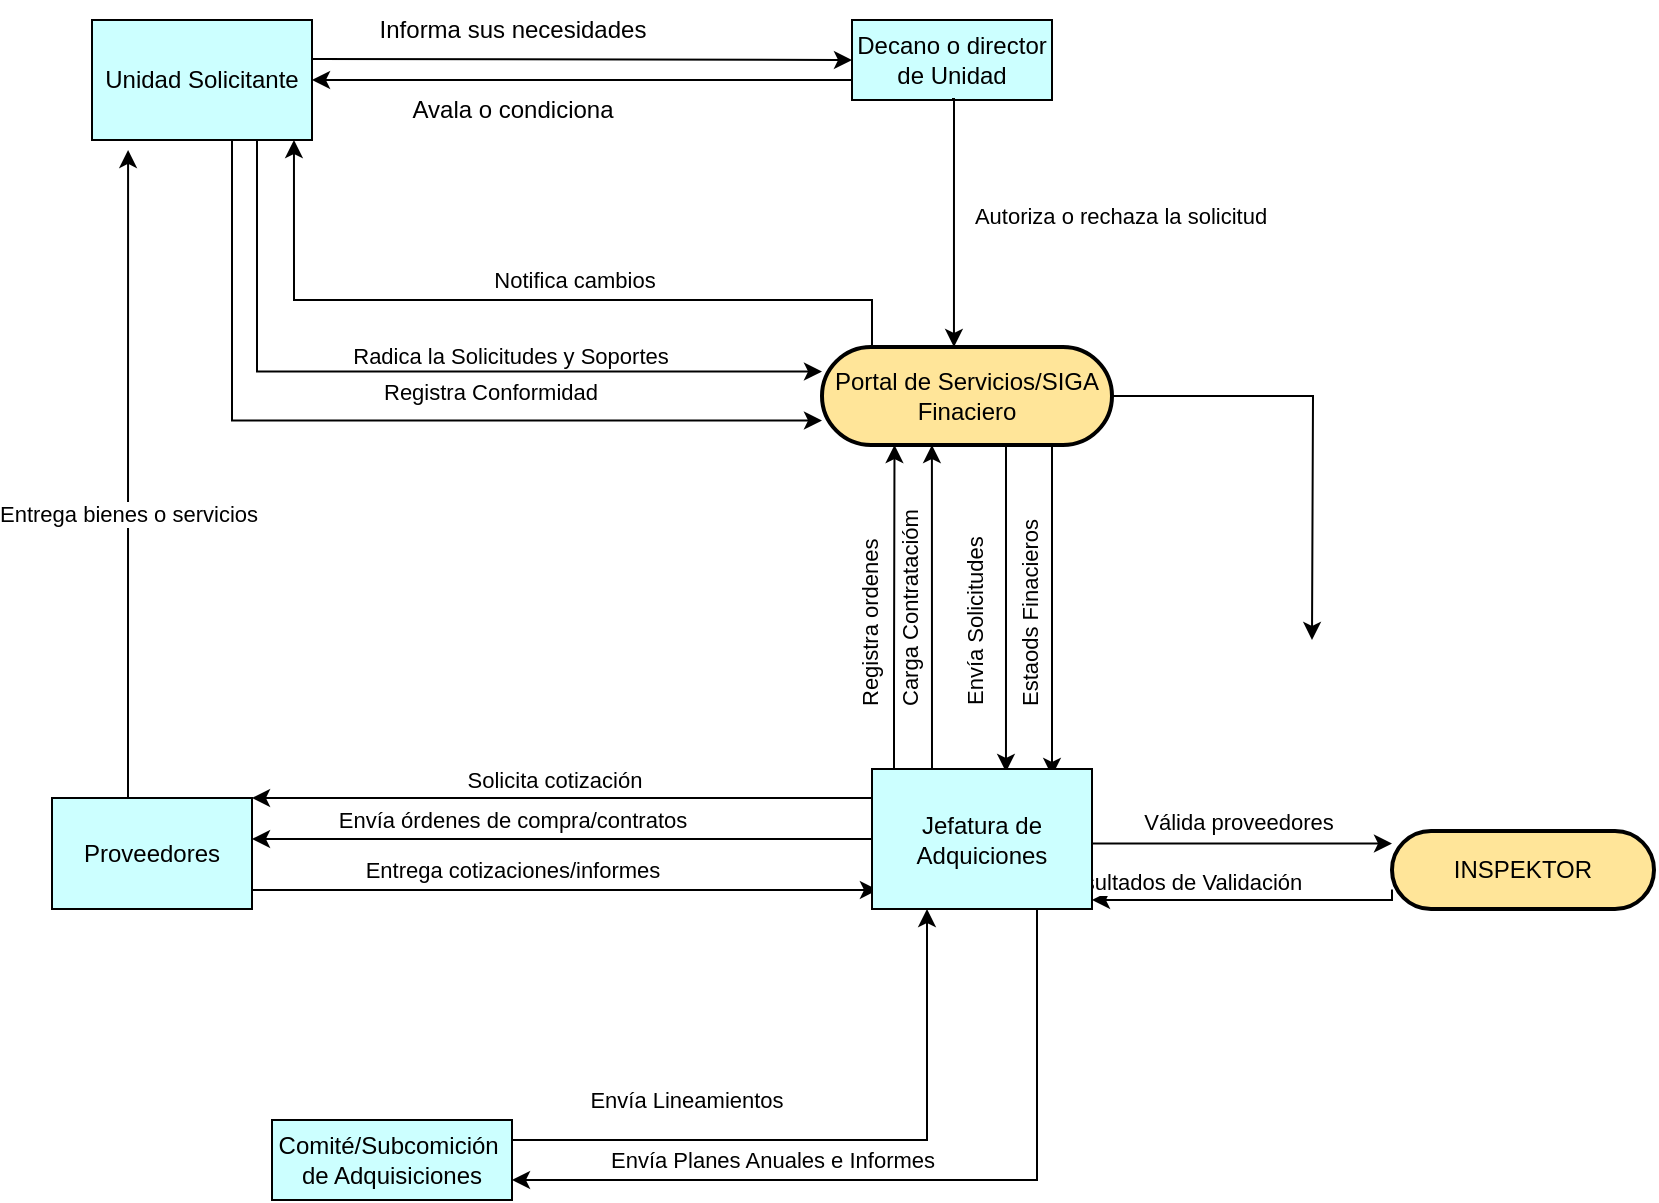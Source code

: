 <mxfile version="26.0.16">
  <diagram name="Página-1" id="ybKaZ7MQXCM0tPhRaOxz">
    <mxGraphModel dx="1079" dy="438" grid="1" gridSize="10" guides="1" tooltips="1" connect="1" arrows="1" fold="1" page="1" pageScale="1" pageWidth="850" pageHeight="1100" math="0" shadow="0">
      <root>
        <mxCell id="0" />
        <mxCell id="1" parent="0" />
        <mxCell id="vUWhtkJgjT2QCS8tpEmu-117" style="edgeStyle=orthogonalEdgeStyle;rounded=0;orthogonalLoop=1;jettySize=auto;html=1;" edge="1" parent="1" source="vUWhtkJgjT2QCS8tpEmu-1">
          <mxGeometry relative="1" as="geometry">
            <mxPoint x="670" y="390" as="targetPoint" />
          </mxGeometry>
        </mxCell>
        <mxCell id="vUWhtkJgjT2QCS8tpEmu-122" style="edgeStyle=orthogonalEdgeStyle;rounded=0;orthogonalLoop=1;jettySize=auto;html=1;entryX=0.609;entryY=0.021;entryDx=0;entryDy=0;entryPerimeter=0;" edge="1" parent="1" source="vUWhtkJgjT2QCS8tpEmu-1" target="vUWhtkJgjT2QCS8tpEmu-9">
          <mxGeometry relative="1" as="geometry">
            <Array as="points">
              <mxPoint x="517" y="380" />
              <mxPoint x="517" y="380" />
            </Array>
          </mxGeometry>
        </mxCell>
        <mxCell id="vUWhtkJgjT2QCS8tpEmu-129" style="edgeStyle=orthogonalEdgeStyle;rounded=0;orthogonalLoop=1;jettySize=auto;html=1;exitX=0.841;exitY=0.99;exitDx=0;exitDy=0;exitPerimeter=0;entryX=0.827;entryY=0.05;entryDx=0;entryDy=0;entryPerimeter=0;" edge="1" parent="1" source="vUWhtkJgjT2QCS8tpEmu-1" target="vUWhtkJgjT2QCS8tpEmu-9">
          <mxGeometry relative="1" as="geometry">
            <mxPoint x="540" y="450" as="targetPoint" />
            <Array as="points">
              <mxPoint x="540" y="292" />
            </Array>
          </mxGeometry>
        </mxCell>
        <mxCell id="vUWhtkJgjT2QCS8tpEmu-1" value="Portal de Servicios/SIGA Finaciero" style="rounded=1;whiteSpace=wrap;arcSize=50;strokeWidth=2;fillColor=#FFE599;" vertex="1" parent="1">
          <mxGeometry x="425" y="243.5" width="145" height="49" as="geometry" />
        </mxCell>
        <mxCell id="vUWhtkJgjT2QCS8tpEmu-13" style="edgeStyle=orthogonalEdgeStyle;rounded=0;orthogonalLoop=1;jettySize=auto;html=1;exitX=0.75;exitY=1;exitDx=0;exitDy=0;entryX=0;entryY=0.25;entryDx=0;entryDy=0;" edge="1" parent="1" source="vUWhtkJgjT2QCS8tpEmu-3" target="vUWhtkJgjT2QCS8tpEmu-1">
          <mxGeometry relative="1" as="geometry">
            <mxPoint x="170" y="105" as="sourcePoint" />
            <mxPoint x="441" y="100" as="targetPoint" />
            <Array as="points">
              <mxPoint x="143" y="256" />
            </Array>
          </mxGeometry>
        </mxCell>
        <mxCell id="vUWhtkJgjT2QCS8tpEmu-26" style="edgeStyle=orthogonalEdgeStyle;rounded=0;orthogonalLoop=1;jettySize=auto;html=1;entryX=0;entryY=0.75;entryDx=0;entryDy=0;" edge="1" parent="1" source="vUWhtkJgjT2QCS8tpEmu-3" target="vUWhtkJgjT2QCS8tpEmu-1">
          <mxGeometry relative="1" as="geometry">
            <mxPoint x="115" y="270" as="targetPoint" />
            <Array as="points">
              <mxPoint x="130" y="280" />
            </Array>
          </mxGeometry>
        </mxCell>
        <mxCell id="vUWhtkJgjT2QCS8tpEmu-30" style="edgeStyle=orthogonalEdgeStyle;rounded=0;orthogonalLoop=1;jettySize=auto;html=1;entryX=0;entryY=0.5;entryDx=0;entryDy=0;" edge="1" parent="1" target="vUWhtkJgjT2QCS8tpEmu-5">
          <mxGeometry relative="1" as="geometry">
            <mxPoint x="170" y="99.5" as="sourcePoint" />
            <mxPoint x="400" y="99.5" as="targetPoint" />
          </mxGeometry>
        </mxCell>
        <mxCell id="vUWhtkJgjT2QCS8tpEmu-3" value="Unidad Solicitante" style="rounded=0;whiteSpace=wrap;html=1;fillColor=#CCFFFF;" vertex="1" parent="1">
          <mxGeometry x="60" y="80" width="110" height="60" as="geometry" />
        </mxCell>
        <mxCell id="vUWhtkJgjT2QCS8tpEmu-132" style="edgeStyle=orthogonalEdgeStyle;rounded=0;orthogonalLoop=1;jettySize=auto;html=1;entryX=0.25;entryY=1;entryDx=0;entryDy=0;" edge="1" parent="1" source="vUWhtkJgjT2QCS8tpEmu-4" target="vUWhtkJgjT2QCS8tpEmu-9">
          <mxGeometry relative="1" as="geometry">
            <Array as="points">
              <mxPoint x="478" y="640" />
            </Array>
          </mxGeometry>
        </mxCell>
        <mxCell id="vUWhtkJgjT2QCS8tpEmu-133" value="Envía Lineamientos" style="edgeLabel;html=1;align=center;verticalAlign=middle;resizable=0;points=[];" vertex="1" connectable="0" parent="vUWhtkJgjT2QCS8tpEmu-132">
          <mxGeometry x="-0.466" y="-4" relative="1" as="geometry">
            <mxPoint x="1" y="-24" as="offset" />
          </mxGeometry>
        </mxCell>
        <mxCell id="vUWhtkJgjT2QCS8tpEmu-4" value="Comité/Subcomición&amp;nbsp; de Adquisiciones" style="rounded=0;whiteSpace=wrap;html=1;fillColor=#CCFFFF;" vertex="1" parent="1">
          <mxGeometry x="150" y="630" width="120" height="40" as="geometry" />
        </mxCell>
        <mxCell id="vUWhtkJgjT2QCS8tpEmu-34" style="edgeStyle=orthogonalEdgeStyle;rounded=0;orthogonalLoop=1;jettySize=auto;html=1;" edge="1" parent="1" source="vUWhtkJgjT2QCS8tpEmu-5" target="vUWhtkJgjT2QCS8tpEmu-3">
          <mxGeometry relative="1" as="geometry">
            <Array as="points">
              <mxPoint x="340" y="110" />
              <mxPoint x="340" y="110" />
            </Array>
          </mxGeometry>
        </mxCell>
        <mxCell id="vUWhtkJgjT2QCS8tpEmu-5" value="Decano o director de Unidad" style="rounded=0;whiteSpace=wrap;html=1;fillColor=#CCFFFF;" vertex="1" parent="1">
          <mxGeometry x="440" y="80" width="100" height="40" as="geometry" />
        </mxCell>
        <mxCell id="vUWhtkJgjT2QCS8tpEmu-42" style="edgeStyle=orthogonalEdgeStyle;rounded=0;orthogonalLoop=1;jettySize=auto;html=1;entryX=0.164;entryY=1.083;entryDx=0;entryDy=0;entryPerimeter=0;" edge="1" parent="1" source="vUWhtkJgjT2QCS8tpEmu-6" target="vUWhtkJgjT2QCS8tpEmu-3">
          <mxGeometry relative="1" as="geometry">
            <mxPoint x="80" y="150" as="targetPoint" />
            <Array as="points">
              <mxPoint x="78" y="420" />
            </Array>
          </mxGeometry>
        </mxCell>
        <mxCell id="vUWhtkJgjT2QCS8tpEmu-93" value="Entrega bienes o servicios" style="edgeLabel;html=1;align=center;verticalAlign=middle;resizable=0;points=[];" vertex="1" connectable="0" parent="vUWhtkJgjT2QCS8tpEmu-42">
          <mxGeometry x="-0.122" y="-2" relative="1" as="geometry">
            <mxPoint x="-2" as="offset" />
          </mxGeometry>
        </mxCell>
        <mxCell id="vUWhtkJgjT2QCS8tpEmu-116" style="edgeStyle=orthogonalEdgeStyle;rounded=0;orthogonalLoop=1;jettySize=auto;html=1;exitX=1;exitY=0.75;exitDx=0;exitDy=0;entryX=0.027;entryY=0.864;entryDx=0;entryDy=0;entryPerimeter=0;" edge="1" parent="1" source="vUWhtkJgjT2QCS8tpEmu-6" target="vUWhtkJgjT2QCS8tpEmu-9">
          <mxGeometry relative="1" as="geometry">
            <Array as="points">
              <mxPoint x="140" y="515" />
            </Array>
          </mxGeometry>
        </mxCell>
        <mxCell id="vUWhtkJgjT2QCS8tpEmu-6" value="Proveedores" style="rounded=0;whiteSpace=wrap;html=1;fillColor=#CCFFFF;" vertex="1" parent="1">
          <mxGeometry x="40" y="469" width="100" height="55.5" as="geometry" />
        </mxCell>
        <mxCell id="vUWhtkJgjT2QCS8tpEmu-37" style="edgeStyle=orthogonalEdgeStyle;rounded=0;orthogonalLoop=1;jettySize=auto;html=1;exitX=1;exitY=0.25;exitDx=0;exitDy=0;entryX=0;entryY=0.25;entryDx=0;entryDy=0;" edge="1" parent="1" source="vUWhtkJgjT2QCS8tpEmu-9">
          <mxGeometry relative="1" as="geometry">
            <mxPoint x="510" y="489" as="sourcePoint" />
            <mxPoint x="710" y="491.75" as="targetPoint" />
            <Array as="points">
              <mxPoint x="510" y="492" />
            </Array>
          </mxGeometry>
        </mxCell>
        <mxCell id="vUWhtkJgjT2QCS8tpEmu-106" style="edgeStyle=orthogonalEdgeStyle;rounded=0;orthogonalLoop=1;jettySize=auto;html=1;entryX=1;entryY=0;entryDx=0;entryDy=0;" edge="1" parent="1" source="vUWhtkJgjT2QCS8tpEmu-9" target="vUWhtkJgjT2QCS8tpEmu-6">
          <mxGeometry relative="1" as="geometry">
            <Array as="points">
              <mxPoint x="260" y="469" />
              <mxPoint x="260" y="469" />
            </Array>
          </mxGeometry>
        </mxCell>
        <mxCell id="vUWhtkJgjT2QCS8tpEmu-107" value="Solicita cotización" style="edgeLabel;html=1;align=center;verticalAlign=middle;resizable=0;points=[];" vertex="1" connectable="0" parent="vUWhtkJgjT2QCS8tpEmu-106">
          <mxGeometry x="0.155" y="-2" relative="1" as="geometry">
            <mxPoint x="20" y="-7" as="offset" />
          </mxGeometry>
        </mxCell>
        <mxCell id="vUWhtkJgjT2QCS8tpEmu-110" style="edgeStyle=orthogonalEdgeStyle;rounded=0;orthogonalLoop=1;jettySize=auto;html=1;exitX=0;exitY=0.5;exitDx=0;exitDy=0;" edge="1" parent="1" source="vUWhtkJgjT2QCS8tpEmu-9" target="vUWhtkJgjT2QCS8tpEmu-6">
          <mxGeometry relative="1" as="geometry">
            <Array as="points">
              <mxPoint x="270" y="490" />
              <mxPoint x="270" y="490" />
            </Array>
          </mxGeometry>
        </mxCell>
        <mxCell id="vUWhtkJgjT2QCS8tpEmu-112" style="edgeStyle=orthogonalEdgeStyle;rounded=0;orthogonalLoop=1;jettySize=auto;html=1;exitX=0.75;exitY=0;exitDx=0;exitDy=0;entryX=0.379;entryY=1;entryDx=0;entryDy=0;entryPerimeter=0;" edge="1" parent="1" target="vUWhtkJgjT2QCS8tpEmu-1">
          <mxGeometry relative="1" as="geometry">
            <mxPoint x="460" y="460" as="sourcePoint" />
            <mxPoint x="475" y="292.5" as="targetPoint" />
            <Array as="points">
              <mxPoint x="480" y="460" />
            </Array>
          </mxGeometry>
        </mxCell>
        <mxCell id="vUWhtkJgjT2QCS8tpEmu-38" style="edgeStyle=orthogonalEdgeStyle;rounded=0;orthogonalLoop=1;jettySize=auto;html=1;exitX=0;exitY=0.75;exitDx=0;exitDy=0;" edge="1" parent="1" source="vUWhtkJgjT2QCS8tpEmu-10" target="vUWhtkJgjT2QCS8tpEmu-9">
          <mxGeometry relative="1" as="geometry">
            <Array as="points">
              <mxPoint x="710" y="520" />
            </Array>
          </mxGeometry>
        </mxCell>
        <mxCell id="vUWhtkJgjT2QCS8tpEmu-10" value="INSPEKTOR" style="rounded=1;whiteSpace=wrap;arcSize=50;strokeWidth=2;fillColor=#FFE599;" vertex="1" parent="1">
          <mxGeometry x="710" y="485.5" width="131" height="39" as="geometry" />
        </mxCell>
        <mxCell id="vUWhtkJgjT2QCS8tpEmu-14" value="Radica la Solicitudes y Soportes" style="edgeLabel;html=1;align=center;verticalAlign=middle;resizable=0;points=[];" vertex="1" connectable="0" parent="1">
          <mxGeometry x="270.0" y="249.997" as="geometry">
            <mxPoint x="-1" y="-2" as="offset" />
          </mxGeometry>
        </mxCell>
        <mxCell id="vUWhtkJgjT2QCS8tpEmu-17" value="Resultados de Validación" style="edgeLabel;html=1;align=center;verticalAlign=middle;resizable=0;points=[];" vertex="1" connectable="0" parent="1">
          <mxGeometry x="200.0" y="369.997" as="geometry">
            <mxPoint x="403" y="141" as="offset" />
          </mxGeometry>
        </mxCell>
        <mxCell id="vUWhtkJgjT2QCS8tpEmu-21" value="Válida proveedores" style="edgeLabel;html=1;align=center;verticalAlign=middle;resizable=0;points=[];" vertex="1" connectable="0" parent="1">
          <mxGeometry x="230.0" y="339.997" as="geometry">
            <mxPoint x="403" y="141" as="offset" />
          </mxGeometry>
        </mxCell>
        <mxCell id="vUWhtkJgjT2QCS8tpEmu-23" value="Registra Conformidad" style="edgeLabel;html=1;align=center;verticalAlign=middle;resizable=0;points=[];" vertex="1" connectable="0" parent="1">
          <mxGeometry x="260.0" y="267.997" as="geometry">
            <mxPoint x="-1" y="-2" as="offset" />
          </mxGeometry>
        </mxCell>
        <mxCell id="vUWhtkJgjT2QCS8tpEmu-29" value="Autoriza o rechaza la solicitud" style="edgeLabel;html=1;align=center;verticalAlign=middle;resizable=0;points=[];" vertex="1" connectable="0" parent="1">
          <mxGeometry x="575.0" y="179.997" as="geometry">
            <mxPoint x="-1" y="-2" as="offset" />
          </mxGeometry>
        </mxCell>
        <mxCell id="vUWhtkJgjT2QCS8tpEmu-32" value="Informa sus necesidades" style="text;html=1;align=center;verticalAlign=middle;resizable=0;points=[];autosize=1;strokeColor=none;fillColor=none;" vertex="1" parent="1">
          <mxGeometry x="190" y="70" width="160" height="30" as="geometry" />
        </mxCell>
        <mxCell id="vUWhtkJgjT2QCS8tpEmu-35" value="Avala o condiciona" style="text;html=1;align=center;verticalAlign=middle;resizable=0;points=[];autosize=1;strokeColor=none;fillColor=none;" vertex="1" parent="1">
          <mxGeometry x="210" y="110" width="120" height="30" as="geometry" />
        </mxCell>
        <mxCell id="vUWhtkJgjT2QCS8tpEmu-40" value="&lt;span style=&quot;font-size: 11px;&quot;&gt;Registra ordenes&lt;/span&gt;" style="text;whiteSpace=wrap;html=1;rotation=270;" vertex="1" parent="1">
          <mxGeometry x="360" y="330" width="170" height="20" as="geometry" />
        </mxCell>
        <mxCell id="vUWhtkJgjT2QCS8tpEmu-102" style="edgeStyle=orthogonalEdgeStyle;rounded=0;orthogonalLoop=1;jettySize=auto;html=1;entryX=0.455;entryY=0.01;entryDx=0;entryDy=0;entryPerimeter=0;" edge="1" parent="1">
          <mxGeometry relative="1" as="geometry">
            <mxPoint x="490" y="119.51" as="sourcePoint" />
            <mxPoint x="490.975" y="243.5" as="targetPoint" />
            <Array as="points">
              <mxPoint x="491" y="120" />
            </Array>
          </mxGeometry>
        </mxCell>
        <mxCell id="vUWhtkJgjT2QCS8tpEmu-103" style="edgeStyle=orthogonalEdgeStyle;rounded=0;orthogonalLoop=1;jettySize=auto;html=1;entryX=0.918;entryY=1;entryDx=0;entryDy=0;entryPerimeter=0;" edge="1" parent="1" source="vUWhtkJgjT2QCS8tpEmu-1" target="vUWhtkJgjT2QCS8tpEmu-3">
          <mxGeometry relative="1" as="geometry">
            <Array as="points">
              <mxPoint x="450" y="220" />
              <mxPoint x="161" y="220" />
            </Array>
          </mxGeometry>
        </mxCell>
        <mxCell id="vUWhtkJgjT2QCS8tpEmu-104" value="Notifica cambios" style="edgeLabel;html=1;align=center;verticalAlign=middle;resizable=0;points=[];" vertex="1" connectable="0" parent="vUWhtkJgjT2QCS8tpEmu-103">
          <mxGeometry x="-0.248" y="-2" relative="1" as="geometry">
            <mxPoint x="-25" y="-8" as="offset" />
          </mxGeometry>
        </mxCell>
        <mxCell id="vUWhtkJgjT2QCS8tpEmu-109" value="Envía órdenes de compra/contratos" style="edgeLabel;html=1;align=center;verticalAlign=middle;resizable=0;points=[];" vertex="1" connectable="0" parent="1">
          <mxGeometry x="270.001" y="480.004" as="geometry" />
        </mxCell>
        <mxCell id="vUWhtkJgjT2QCS8tpEmu-113" value="&lt;span style=&quot;font-size: 11px;&quot;&gt;Carga Contratacióm&lt;/span&gt;" style="text;whiteSpace=wrap;html=1;rotation=270;" vertex="1" parent="1">
          <mxGeometry x="380" y="330" width="170" height="20" as="geometry" />
        </mxCell>
        <mxCell id="vUWhtkJgjT2QCS8tpEmu-115" value="Entrega cotizaciones/informes" style="edgeLabel;html=1;align=center;verticalAlign=middle;resizable=0;points=[];" vertex="1" connectable="0" parent="1">
          <mxGeometry x="270.001" y="505.004" as="geometry" />
        </mxCell>
        <mxCell id="vUWhtkJgjT2QCS8tpEmu-134" style="edgeStyle=orthogonalEdgeStyle;rounded=0;orthogonalLoop=1;jettySize=auto;html=1;exitX=0.75;exitY=1;exitDx=0;exitDy=0;entryX=1;entryY=0.75;entryDx=0;entryDy=0;" edge="1" parent="1" source="vUWhtkJgjT2QCS8tpEmu-9" target="vUWhtkJgjT2QCS8tpEmu-4">
          <mxGeometry relative="1" as="geometry" />
        </mxCell>
        <mxCell id="vUWhtkJgjT2QCS8tpEmu-9" value="Jefatura de Adquiciones" style="rounded=0;whiteSpace=wrap;html=1;fillColor=#CCFFFF;" vertex="1" parent="1">
          <mxGeometry x="450" y="454.5" width="110" height="70" as="geometry" />
        </mxCell>
        <mxCell id="vUWhtkJgjT2QCS8tpEmu-119" style="edgeStyle=orthogonalEdgeStyle;rounded=0;orthogonalLoop=1;jettySize=auto;html=1;entryX=0.25;entryY=1;entryDx=0;entryDy=0;" edge="1" parent="1" source="vUWhtkJgjT2QCS8tpEmu-9" target="vUWhtkJgjT2QCS8tpEmu-1">
          <mxGeometry relative="1" as="geometry">
            <Array as="points">
              <mxPoint x="461" y="410" />
              <mxPoint x="461" y="410" />
            </Array>
          </mxGeometry>
        </mxCell>
        <mxCell id="vUWhtkJgjT2QCS8tpEmu-123" value="&lt;span style=&quot;font-size: 11px;&quot;&gt;Envía Solicitudes&lt;/span&gt;" style="text;whiteSpace=wrap;html=1;rotation=270;" vertex="1" parent="1">
          <mxGeometry x="412.5" y="330" width="170" height="20" as="geometry" />
        </mxCell>
        <mxCell id="vUWhtkJgjT2QCS8tpEmu-127" value="&lt;span style=&quot;font-size: 11px;&quot;&gt;Estaods Finacieros&lt;/span&gt;" style="text;whiteSpace=wrap;html=1;rotation=270;" vertex="1" parent="1">
          <mxGeometry x="440" y="330" width="170" height="20" as="geometry" />
        </mxCell>
        <mxCell id="vUWhtkJgjT2QCS8tpEmu-135" value="Envía Planes Anuales e Informes" style="edgeLabel;html=1;align=center;verticalAlign=middle;resizable=0;points=[];" vertex="1" connectable="0" parent="1">
          <mxGeometry x="400" y="650" as="geometry" />
        </mxCell>
      </root>
    </mxGraphModel>
  </diagram>
</mxfile>
